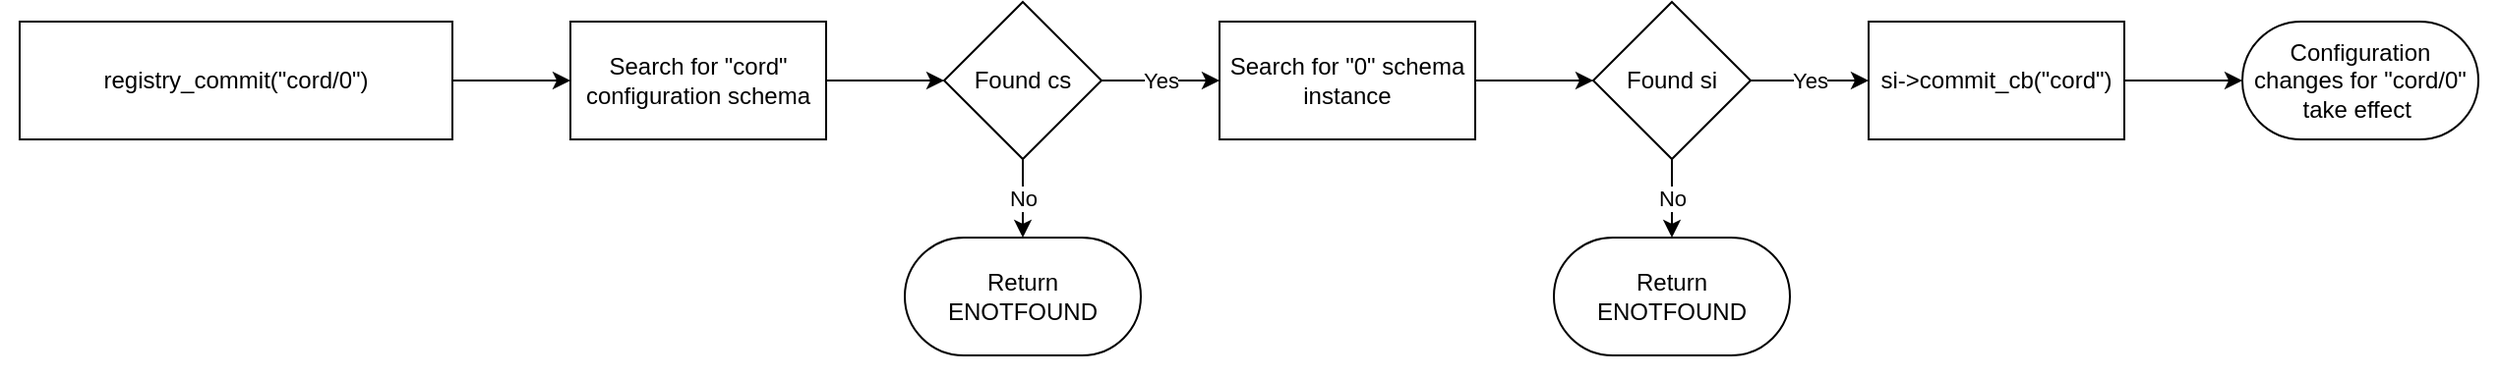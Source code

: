 <mxfile>
    <diagram id="fjN8D4Odn0497USpxgly" name="Page-1">
        <mxGraphModel dx="2868" dy="840" grid="1" gridSize="10" guides="1" tooltips="1" connect="1" arrows="1" fold="1" page="1" pageScale="1" pageWidth="1169" pageHeight="827" background="#FFFFFF" math="0" shadow="0">
            <root>
                <mxCell id="0"/>
                <mxCell id="1" parent="0"/>
                <mxCell id="274" value="" style="rounded=0;whiteSpace=wrap;html=1;strokeColor=none;" parent="1" vertex="1">
                    <mxGeometry x="-1160" y="10" width="1270" height="190" as="geometry"/>
                </mxCell>
                <mxCell id="185" value="registry_commit(&quot;cord/0&quot;)" style="rounded=0;whiteSpace=wrap;html=1;" parent="1" vertex="1">
                    <mxGeometry x="-1150" y="20" width="220" height="60" as="geometry"/>
                </mxCell>
                <mxCell id="233" style="edgeStyle=elbowEdgeStyle;rounded=0;html=1;" parent="1" source="185" target="235" edge="1">
                    <mxGeometry relative="1" as="geometry">
                        <mxPoint x="-389" y="241" as="sourcePoint"/>
                    </mxGeometry>
                </mxCell>
                <mxCell id="234" style="edgeStyle=elbowEdgeStyle;rounded=0;html=1;" parent="1" source="235" target="238" edge="1">
                    <mxGeometry relative="1" as="geometry">
                        <mxPoint x="-389" y="380" as="targetPoint"/>
                    </mxGeometry>
                </mxCell>
                <mxCell id="235" value="Search for &quot;cord&quot; configuration schema" style="rounded=0;whiteSpace=wrap;html=1;" parent="1" vertex="1">
                    <mxGeometry x="-870" y="20" width="130" height="60" as="geometry"/>
                </mxCell>
                <mxCell id="236" value="No" style="edgeStyle=elbowEdgeStyle;rounded=0;html=1;" parent="1" source="238" target="239" edge="1">
                    <mxGeometry relative="1" as="geometry">
                        <mxPoint x="-289" y="420" as="targetPoint"/>
                        <mxPoint as="offset"/>
                    </mxGeometry>
                </mxCell>
                <mxCell id="237" value="Yes" style="edgeStyle=elbowEdgeStyle;rounded=0;html=1;" parent="1" source="238" target="248" edge="1">
                    <mxGeometry relative="1" as="geometry">
                        <mxPoint x="-389" y="490" as="targetPoint"/>
                    </mxGeometry>
                </mxCell>
                <mxCell id="238" value="Found cs" style="rhombus;whiteSpace=wrap;html=1;" parent="1" vertex="1">
                    <mxGeometry x="-680" y="10" width="80" height="80" as="geometry"/>
                </mxCell>
                <mxCell id="239" value="Return&lt;br&gt;ENOTFOUND" style="rounded=1;whiteSpace=wrap;html=1;arcSize=50;" parent="1" vertex="1">
                    <mxGeometry x="-700" y="130" width="120" height="60" as="geometry"/>
                </mxCell>
                <mxCell id="240" style="edgeStyle=elbowEdgeStyle;rounded=0;html=1;" parent="1" source="241" target="245" edge="1">
                    <mxGeometry relative="1" as="geometry">
                        <mxPoint x="-389" y="820" as="targetPoint"/>
                    </mxGeometry>
                </mxCell>
                <mxCell id="241" value="si-&amp;gt;commit_cb(&quot;cord&quot;)" style="rounded=0;whiteSpace=wrap;html=1;" parent="1" vertex="1">
                    <mxGeometry x="-210" y="20" width="130" height="60" as="geometry"/>
                </mxCell>
                <mxCell id="245" value="Configuration changes for &quot;cord/0&quot; take effect&amp;nbsp;" style="rounded=1;whiteSpace=wrap;html=1;arcSize=50;" parent="1" vertex="1">
                    <mxGeometry x="-20" y="20" width="120" height="60" as="geometry"/>
                </mxCell>
                <mxCell id="247" style="edgeStyle=elbowEdgeStyle;rounded=0;html=1;" parent="1" source="248" target="251" edge="1">
                    <mxGeometry relative="1" as="geometry">
                        <mxPoint x="-389" y="600" as="targetPoint"/>
                    </mxGeometry>
                </mxCell>
                <mxCell id="248" value="Search for &quot;0&quot; schema instance" style="rounded=0;whiteSpace=wrap;html=1;" parent="1" vertex="1">
                    <mxGeometry x="-540" y="20" width="130" height="60" as="geometry"/>
                </mxCell>
                <mxCell id="249" value="No" style="edgeStyle=elbowEdgeStyle;rounded=0;html=1;" parent="1" source="251" target="252" edge="1">
                    <mxGeometry relative="1" as="geometry">
                        <mxPoint x="-289" y="640" as="targetPoint"/>
                        <mxPoint as="offset"/>
                    </mxGeometry>
                </mxCell>
                <mxCell id="250" value="Yes" style="edgeStyle=elbowEdgeStyle;rounded=0;html=1;" parent="1" source="251" target="241" edge="1">
                    <mxGeometry relative="1" as="geometry">
                        <mxPoint x="-389" y="710" as="targetPoint"/>
                    </mxGeometry>
                </mxCell>
                <mxCell id="251" value="Found si" style="rhombus;whiteSpace=wrap;html=1;" parent="1" vertex="1">
                    <mxGeometry x="-350" y="10" width="80" height="80" as="geometry"/>
                </mxCell>
                <mxCell id="252" value="Return&lt;br&gt;ENOTFOUND" style="rounded=1;whiteSpace=wrap;html=1;arcSize=50;" parent="1" vertex="1">
                    <mxGeometry x="-370" y="130" width="120" height="60" as="geometry"/>
                </mxCell>
            </root>
        </mxGraphModel>
    </diagram>
</mxfile>